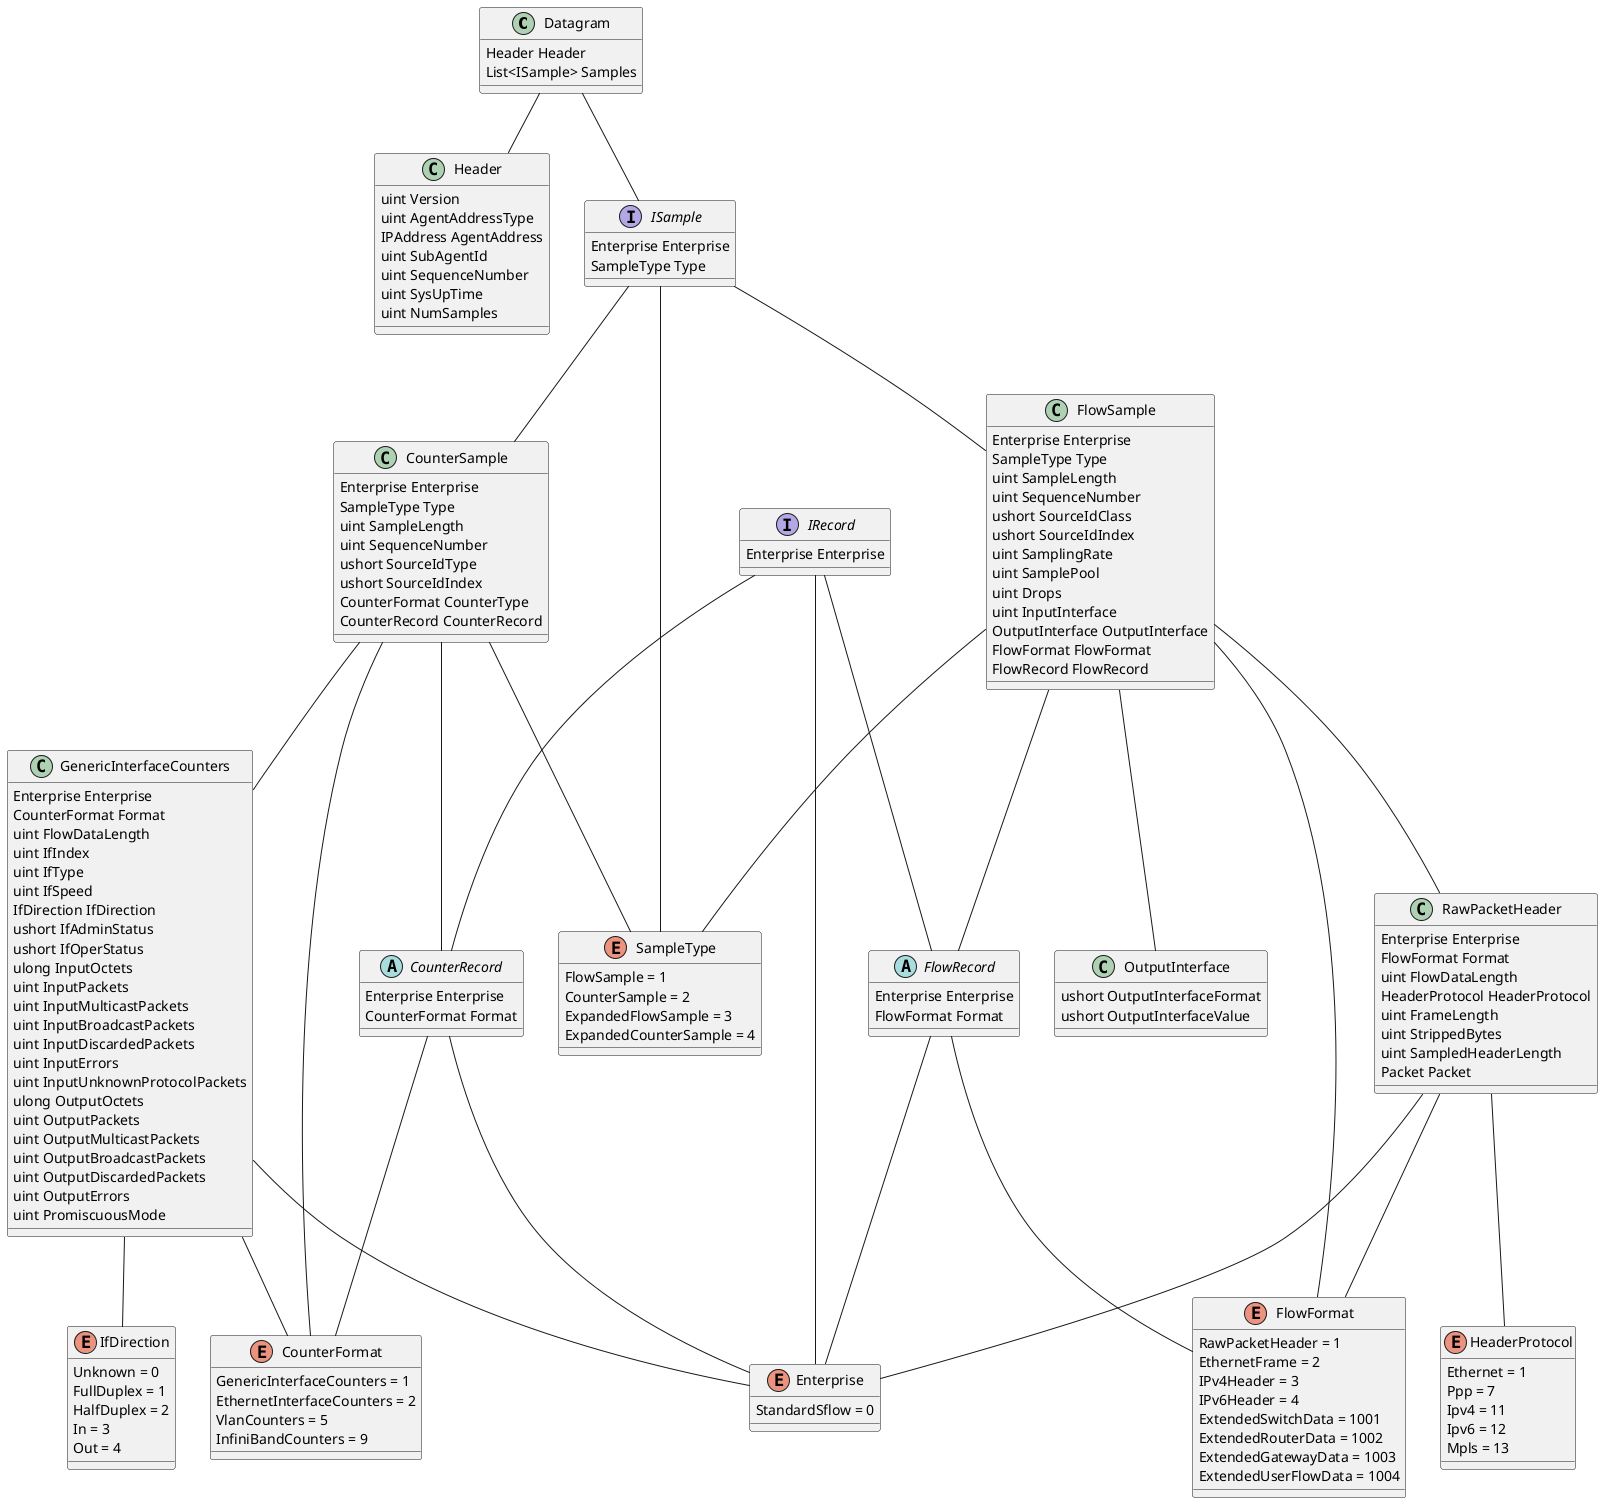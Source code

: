 ﻿@startuml

class Datagram {
    Header Header
    List<ISample> Samples
}

class Header {
    uint Version
    uint AgentAddressType
    IPAddress AgentAddress
    uint SubAgentId
    uint SequenceNumber
    uint SysUpTime
    uint NumSamples
}

interface IRecord {
    Enterprise Enterprise
}

interface ISample {
    Enterprise Enterprise
    SampleType Type
}

class FlowSample {
    Enterprise Enterprise
    SampleType Type
    uint SampleLength
    uint SequenceNumber
    ushort SourceIdClass
    ushort SourceIdIndex
    uint SamplingRate
    uint SamplePool
    uint Drops
    uint InputInterface
    OutputInterface OutputInterface
    FlowFormat FlowFormat
    FlowRecord FlowRecord
}

class OutputInterface {
    ushort OutputInterfaceFormat
    ushort OutputInterfaceValue
}

class CounterSample {
    Enterprise Enterprise
    SampleType Type
    uint SampleLength
    uint SequenceNumber
    ushort SourceIdType
    ushort SourceIdIndex
    CounterFormat CounterType
    CounterRecord CounterRecord
}

enum SampleType {
    FlowSample = 1
    CounterSample = 2
    ExpandedFlowSample = 3
    ExpandedCounterSample = 4
}

enum Enterprise {
    StandardSflow = 0
}

enum FlowFormat {
    RawPacketHeader = 1
    EthernetFrame = 2
    IPv4Header = 3
    IPv6Header = 4
    ExtendedSwitchData = 1001
    ExtendedRouterData = 1002
    ExtendedGatewayData = 1003
    ExtendedUserFlowData = 1004
}

enum CounterFormat {
    GenericInterfaceCounters = 1
    EthernetInterfaceCounters = 2
    VlanCounters = 5
    InfiniBandCounters = 9
}

abstract class FlowRecord {
    Enterprise Enterprise
    FlowFormat Format
}

abstract class CounterRecord {
    Enterprise Enterprise
    CounterFormat Format
}

class GenericInterfaceCounters {
    Enterprise Enterprise
    CounterFormat Format
    uint FlowDataLength
    uint IfIndex
    uint IfType
    uint IfSpeed
    IfDirection IfDirection
    ushort IfAdminStatus
    ushort IfOperStatus
    ulong InputOctets
    uint InputPackets
    uint InputMulticastPackets
    uint InputBroadcastPackets
    uint InputDiscardedPackets
    uint InputErrors
    uint InputUnknownProtocolPackets
    ulong OutputOctets
    uint OutputPackets
    uint OutputMulticastPackets
    uint OutputBroadcastPackets
    uint OutputDiscardedPackets
    uint OutputErrors
    uint PromiscuousMode
}

enum IfDirection {
    Unknown = 0
    FullDuplex = 1
    HalfDuplex = 2
    In = 3
    Out = 4
}

class RawPacketHeader {
    Enterprise Enterprise
    FlowFormat Format
    uint FlowDataLength
    HeaderProtocol HeaderProtocol
    uint FrameLength
    uint StrippedBytes
    uint SampledHeaderLength
    Packet Packet
}

enum HeaderProtocol {
    Ethernet = 1
    Ppp = 7
    Ipv4 = 11
    Ipv6 = 12
    Mpls = 13
}

'interface ISflowReader {
'    Header ReadHeader(Stream datagramStream)
'    IEnumerable<ISample> ReadSamples(Stream datagramStream, uint numSamples)
'}

Datagram -- Header
Datagram -- ISample
ISample -- FlowSample
ISample -- CounterSample

IRecord -- Enterprise
GenericInterfaceCounters -- Enterprise
RawPacketHeader -- Enterprise
CounterRecord -- Enterprise
FlowRecord -- Enterprise

FlowSample -- RawPacketHeader
CounterSample -- GenericInterfaceCounters

FlowSample -- OutputInterface

ISample -- SampleType
FlowSample -- SampleType
CounterSample -- SampleType

GenericInterfaceCounters -- IfDirection

RawPacketHeader -- FlowFormat
FlowSample -- FlowFormat
FlowRecord -- FlowFormat

GenericInterfaceCounters -- CounterFormat
CounterSample -- CounterFormat
CounterRecord -- CounterFormat

RawPacketHeader -- HeaderProtocol

CounterSample -- CounterRecord
FlowSample -- FlowRecord

IRecord -- FlowRecord
IRecord -- CounterRecord

@enduml
